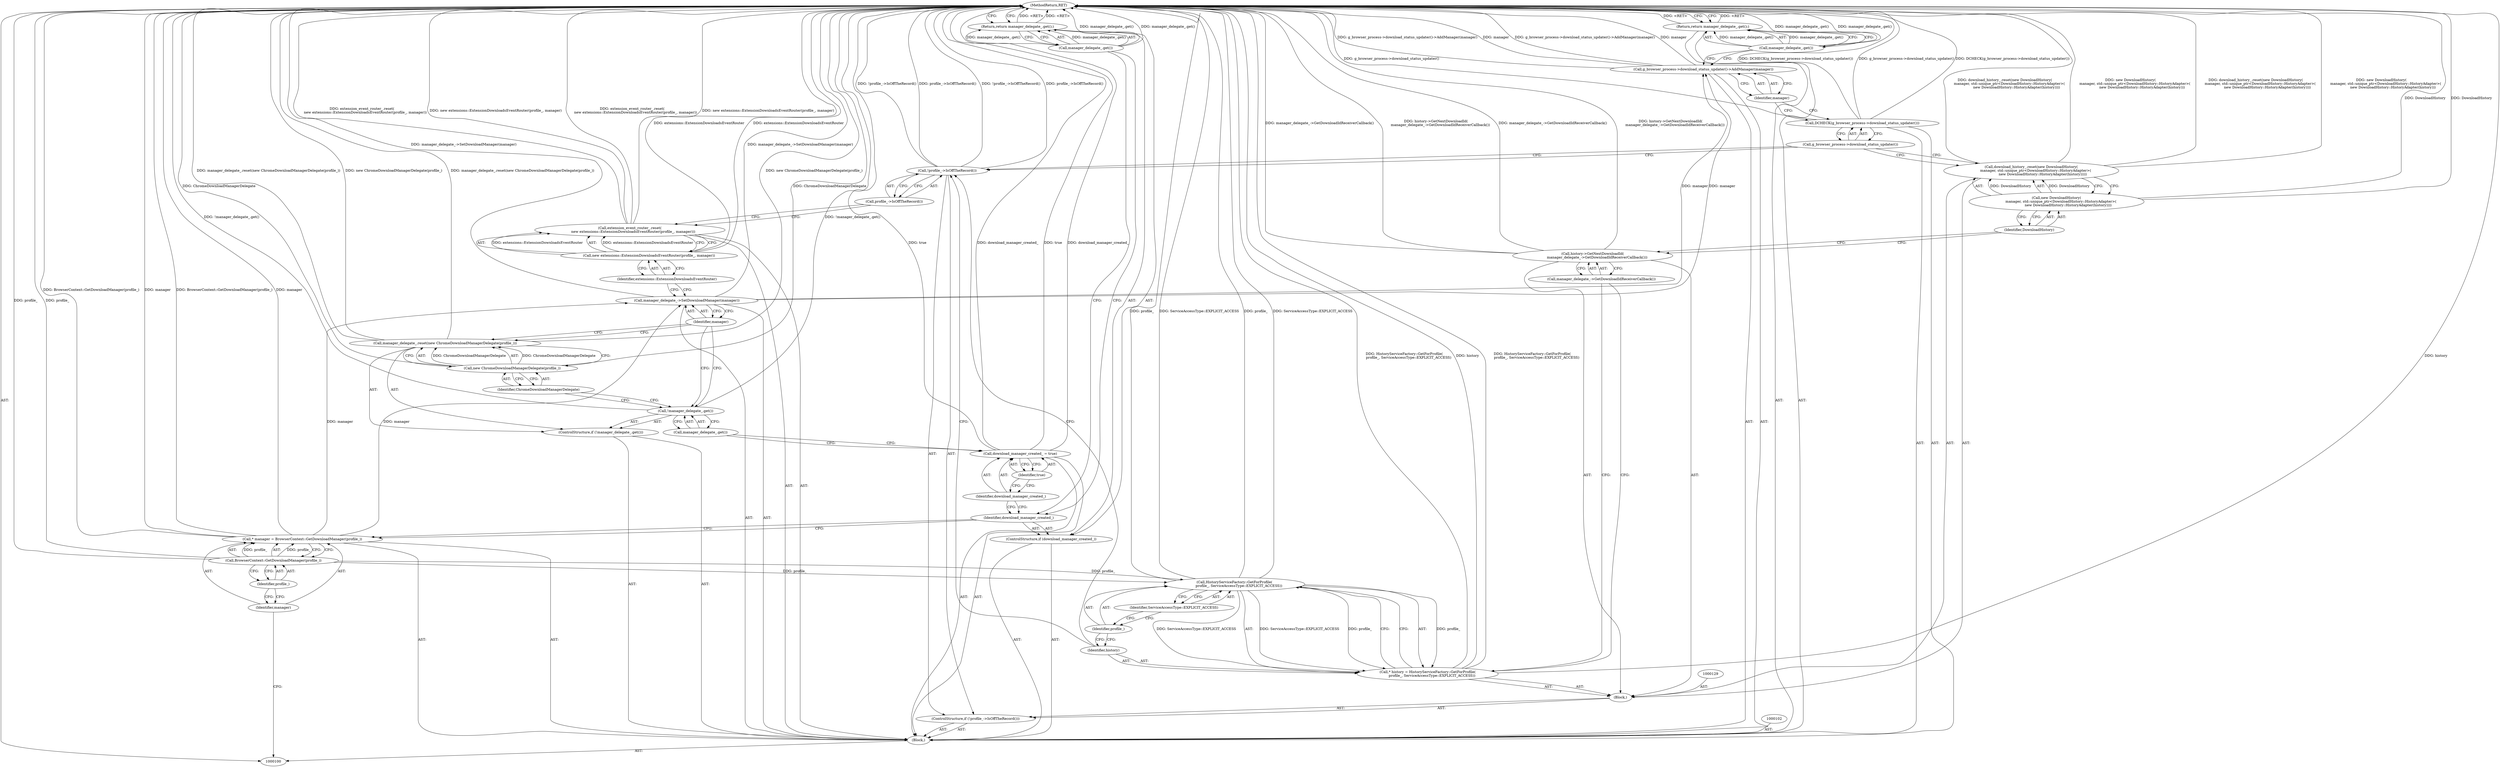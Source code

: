 digraph "0_Chrome_cbb2c0940d4e3914ccd74f6466ff4cb9e50e0e86_0" {
"1000146" [label="(MethodReturn,RET)"];
"1000101" [label="(Block,)"];
"1000120" [label="(Call,manager_delegate_->SetDownloadManager(manager))"];
"1000121" [label="(Identifier,manager)"];
"1000122" [label="(Call,extension_event_router_.reset(\n      new extensions::ExtensionDownloadsEventRouter(profile_, manager)))"];
"1000124" [label="(Identifier,extensions::ExtensionDownloadsEventRouter)"];
"1000123" [label="(Call,new extensions::ExtensionDownloadsEventRouter(profile_, manager))"];
"1000125" [label="(ControlStructure,if (!profile_->IsOffTheRecord()))"];
"1000126" [label="(Call,!profile_->IsOffTheRecord())"];
"1000127" [label="(Call,profile_->IsOffTheRecord())"];
"1000130" [label="(Call,* history = HistoryServiceFactory::GetForProfile(\n        profile_, ServiceAccessType::EXPLICIT_ACCESS))"];
"1000131" [label="(Identifier,history)"];
"1000132" [label="(Call,HistoryServiceFactory::GetForProfile(\n        profile_, ServiceAccessType::EXPLICIT_ACCESS))"];
"1000128" [label="(Block,)"];
"1000134" [label="(Identifier,ServiceAccessType::EXPLICIT_ACCESS)"];
"1000133" [label="(Identifier,profile_)"];
"1000103" [label="(Call,* manager = BrowserContext::GetDownloadManager(profile_))"];
"1000104" [label="(Identifier,manager)"];
"1000105" [label="(Call,BrowserContext::GetDownloadManager(profile_))"];
"1000106" [label="(Identifier,profile_)"];
"1000135" [label="(Call,history->GetNextDownloadId(\n        manager_delegate_->GetDownloadIdReceiverCallback()))"];
"1000136" [label="(Call,manager_delegate_->GetDownloadIdReceiverCallback())"];
"1000138" [label="(Call,new DownloadHistory(\n        manager, std::unique_ptr<DownloadHistory::HistoryAdapter>(\n                     new DownloadHistory::HistoryAdapter(history))))"];
"1000139" [label="(Identifier,DownloadHistory)"];
"1000137" [label="(Call,download_history_.reset(new DownloadHistory(\n        manager, std::unique_ptr<DownloadHistory::HistoryAdapter>(\n                     new DownloadHistory::HistoryAdapter(history)))))"];
"1000107" [label="(ControlStructure,if (download_manager_created_))"];
"1000108" [label="(Identifier,download_manager_created_)"];
"1000140" [label="(Call,DCHECK(g_browser_process->download_status_updater()))"];
"1000141" [label="(Call,g_browser_process->download_status_updater())"];
"1000142" [label="(Call,g_browser_process->download_status_updater()->AddManager(manager))"];
"1000143" [label="(Identifier,manager)"];
"1000145" [label="(Call,manager_delegate_.get())"];
"1000144" [label="(Return,return manager_delegate_.get();)"];
"1000110" [label="(Call,manager_delegate_.get())"];
"1000109" [label="(Return,return manager_delegate_.get();)"];
"1000111" [label="(Call,download_manager_created_ = true)"];
"1000112" [label="(Identifier,download_manager_created_)"];
"1000113" [label="(Identifier,true)"];
"1000114" [label="(ControlStructure,if (!manager_delegate_.get()))"];
"1000115" [label="(Call,!manager_delegate_.get())"];
"1000116" [label="(Call,manager_delegate_.get())"];
"1000118" [label="(Call,new ChromeDownloadManagerDelegate(profile_))"];
"1000119" [label="(Identifier,ChromeDownloadManagerDelegate)"];
"1000117" [label="(Call,manager_delegate_.reset(new ChromeDownloadManagerDelegate(profile_)))"];
"1000146" -> "1000100"  [label="AST: "];
"1000146" -> "1000109"  [label="CFG: "];
"1000146" -> "1000144"  [label="CFG: "];
"1000144" -> "1000146"  [label="DDG: <RET>"];
"1000117" -> "1000146"  [label="DDG: manager_delegate_.reset(new ChromeDownloadManagerDelegate(profile_))"];
"1000117" -> "1000146"  [label="DDG: new ChromeDownloadManagerDelegate(profile_)"];
"1000142" -> "1000146"  [label="DDG: g_browser_process->download_status_updater()->AddManager(manager)"];
"1000142" -> "1000146"  [label="DDG: manager"];
"1000103" -> "1000146"  [label="DDG: manager"];
"1000103" -> "1000146"  [label="DDG: BrowserContext::GetDownloadManager(profile_)"];
"1000140" -> "1000146"  [label="DDG: DCHECK(g_browser_process->download_status_updater())"];
"1000140" -> "1000146"  [label="DDG: g_browser_process->download_status_updater()"];
"1000115" -> "1000146"  [label="DDG: !manager_delegate_.get()"];
"1000126" -> "1000146"  [label="DDG: profile_->IsOffTheRecord()"];
"1000126" -> "1000146"  [label="DDG: !profile_->IsOffTheRecord()"];
"1000137" -> "1000146"  [label="DDG: new DownloadHistory(\n        manager, std::unique_ptr<DownloadHistory::HistoryAdapter>(\n                     new DownloadHistory::HistoryAdapter(history)))"];
"1000137" -> "1000146"  [label="DDG: download_history_.reset(new DownloadHistory(\n        manager, std::unique_ptr<DownloadHistory::HistoryAdapter>(\n                     new DownloadHistory::HistoryAdapter(history))))"];
"1000118" -> "1000146"  [label="DDG: ChromeDownloadManagerDelegate"];
"1000122" -> "1000146"  [label="DDG: new extensions::ExtensionDownloadsEventRouter(profile_, manager)"];
"1000122" -> "1000146"  [label="DDG: extension_event_router_.reset(\n      new extensions::ExtensionDownloadsEventRouter(profile_, manager))"];
"1000130" -> "1000146"  [label="DDG: HistoryServiceFactory::GetForProfile(\n        profile_, ServiceAccessType::EXPLICIT_ACCESS)"];
"1000130" -> "1000146"  [label="DDG: history"];
"1000138" -> "1000146"  [label="DDG: DownloadHistory"];
"1000132" -> "1000146"  [label="DDG: ServiceAccessType::EXPLICIT_ACCESS"];
"1000132" -> "1000146"  [label="DDG: profile_"];
"1000111" -> "1000146"  [label="DDG: download_manager_created_"];
"1000111" -> "1000146"  [label="DDG: true"];
"1000135" -> "1000146"  [label="DDG: history->GetNextDownloadId(\n        manager_delegate_->GetDownloadIdReceiverCallback())"];
"1000135" -> "1000146"  [label="DDG: manager_delegate_->GetDownloadIdReceiverCallback()"];
"1000110" -> "1000146"  [label="DDG: manager_delegate_.get()"];
"1000120" -> "1000146"  [label="DDG: manager_delegate_->SetDownloadManager(manager)"];
"1000145" -> "1000146"  [label="DDG: manager_delegate_.get()"];
"1000105" -> "1000146"  [label="DDG: profile_"];
"1000123" -> "1000146"  [label="DDG: extensions::ExtensionDownloadsEventRouter"];
"1000109" -> "1000146"  [label="DDG: <RET>"];
"1000101" -> "1000100"  [label="AST: "];
"1000102" -> "1000101"  [label="AST: "];
"1000103" -> "1000101"  [label="AST: "];
"1000107" -> "1000101"  [label="AST: "];
"1000111" -> "1000101"  [label="AST: "];
"1000114" -> "1000101"  [label="AST: "];
"1000120" -> "1000101"  [label="AST: "];
"1000122" -> "1000101"  [label="AST: "];
"1000125" -> "1000101"  [label="AST: "];
"1000140" -> "1000101"  [label="AST: "];
"1000142" -> "1000101"  [label="AST: "];
"1000144" -> "1000101"  [label="AST: "];
"1000120" -> "1000101"  [label="AST: "];
"1000120" -> "1000121"  [label="CFG: "];
"1000121" -> "1000120"  [label="AST: "];
"1000124" -> "1000120"  [label="CFG: "];
"1000120" -> "1000146"  [label="DDG: manager_delegate_->SetDownloadManager(manager)"];
"1000103" -> "1000120"  [label="DDG: manager"];
"1000120" -> "1000142"  [label="DDG: manager"];
"1000121" -> "1000120"  [label="AST: "];
"1000121" -> "1000117"  [label="CFG: "];
"1000121" -> "1000115"  [label="CFG: "];
"1000120" -> "1000121"  [label="CFG: "];
"1000122" -> "1000101"  [label="AST: "];
"1000122" -> "1000123"  [label="CFG: "];
"1000123" -> "1000122"  [label="AST: "];
"1000127" -> "1000122"  [label="CFG: "];
"1000122" -> "1000146"  [label="DDG: new extensions::ExtensionDownloadsEventRouter(profile_, manager)"];
"1000122" -> "1000146"  [label="DDG: extension_event_router_.reset(\n      new extensions::ExtensionDownloadsEventRouter(profile_, manager))"];
"1000123" -> "1000122"  [label="DDG: extensions::ExtensionDownloadsEventRouter"];
"1000124" -> "1000123"  [label="AST: "];
"1000124" -> "1000120"  [label="CFG: "];
"1000123" -> "1000124"  [label="CFG: "];
"1000123" -> "1000122"  [label="AST: "];
"1000123" -> "1000124"  [label="CFG: "];
"1000124" -> "1000123"  [label="AST: "];
"1000122" -> "1000123"  [label="CFG: "];
"1000123" -> "1000146"  [label="DDG: extensions::ExtensionDownloadsEventRouter"];
"1000123" -> "1000122"  [label="DDG: extensions::ExtensionDownloadsEventRouter"];
"1000125" -> "1000101"  [label="AST: "];
"1000126" -> "1000125"  [label="AST: "];
"1000128" -> "1000125"  [label="AST: "];
"1000126" -> "1000125"  [label="AST: "];
"1000126" -> "1000127"  [label="CFG: "];
"1000127" -> "1000126"  [label="AST: "];
"1000131" -> "1000126"  [label="CFG: "];
"1000141" -> "1000126"  [label="CFG: "];
"1000126" -> "1000146"  [label="DDG: profile_->IsOffTheRecord()"];
"1000126" -> "1000146"  [label="DDG: !profile_->IsOffTheRecord()"];
"1000127" -> "1000126"  [label="AST: "];
"1000127" -> "1000122"  [label="CFG: "];
"1000126" -> "1000127"  [label="CFG: "];
"1000130" -> "1000128"  [label="AST: "];
"1000130" -> "1000132"  [label="CFG: "];
"1000131" -> "1000130"  [label="AST: "];
"1000132" -> "1000130"  [label="AST: "];
"1000136" -> "1000130"  [label="CFG: "];
"1000130" -> "1000146"  [label="DDG: HistoryServiceFactory::GetForProfile(\n        profile_, ServiceAccessType::EXPLICIT_ACCESS)"];
"1000130" -> "1000146"  [label="DDG: history"];
"1000132" -> "1000130"  [label="DDG: profile_"];
"1000132" -> "1000130"  [label="DDG: ServiceAccessType::EXPLICIT_ACCESS"];
"1000131" -> "1000130"  [label="AST: "];
"1000131" -> "1000126"  [label="CFG: "];
"1000133" -> "1000131"  [label="CFG: "];
"1000132" -> "1000130"  [label="AST: "];
"1000132" -> "1000134"  [label="CFG: "];
"1000133" -> "1000132"  [label="AST: "];
"1000134" -> "1000132"  [label="AST: "];
"1000130" -> "1000132"  [label="CFG: "];
"1000132" -> "1000146"  [label="DDG: ServiceAccessType::EXPLICIT_ACCESS"];
"1000132" -> "1000146"  [label="DDG: profile_"];
"1000132" -> "1000130"  [label="DDG: profile_"];
"1000132" -> "1000130"  [label="DDG: ServiceAccessType::EXPLICIT_ACCESS"];
"1000105" -> "1000132"  [label="DDG: profile_"];
"1000128" -> "1000125"  [label="AST: "];
"1000129" -> "1000128"  [label="AST: "];
"1000130" -> "1000128"  [label="AST: "];
"1000135" -> "1000128"  [label="AST: "];
"1000137" -> "1000128"  [label="AST: "];
"1000134" -> "1000132"  [label="AST: "];
"1000134" -> "1000133"  [label="CFG: "];
"1000132" -> "1000134"  [label="CFG: "];
"1000133" -> "1000132"  [label="AST: "];
"1000133" -> "1000131"  [label="CFG: "];
"1000134" -> "1000133"  [label="CFG: "];
"1000103" -> "1000101"  [label="AST: "];
"1000103" -> "1000105"  [label="CFG: "];
"1000104" -> "1000103"  [label="AST: "];
"1000105" -> "1000103"  [label="AST: "];
"1000108" -> "1000103"  [label="CFG: "];
"1000103" -> "1000146"  [label="DDG: manager"];
"1000103" -> "1000146"  [label="DDG: BrowserContext::GetDownloadManager(profile_)"];
"1000105" -> "1000103"  [label="DDG: profile_"];
"1000103" -> "1000120"  [label="DDG: manager"];
"1000104" -> "1000103"  [label="AST: "];
"1000104" -> "1000100"  [label="CFG: "];
"1000106" -> "1000104"  [label="CFG: "];
"1000105" -> "1000103"  [label="AST: "];
"1000105" -> "1000106"  [label="CFG: "];
"1000106" -> "1000105"  [label="AST: "];
"1000103" -> "1000105"  [label="CFG: "];
"1000105" -> "1000146"  [label="DDG: profile_"];
"1000105" -> "1000103"  [label="DDG: profile_"];
"1000105" -> "1000132"  [label="DDG: profile_"];
"1000106" -> "1000105"  [label="AST: "];
"1000106" -> "1000104"  [label="CFG: "];
"1000105" -> "1000106"  [label="CFG: "];
"1000135" -> "1000128"  [label="AST: "];
"1000135" -> "1000136"  [label="CFG: "];
"1000136" -> "1000135"  [label="AST: "];
"1000139" -> "1000135"  [label="CFG: "];
"1000135" -> "1000146"  [label="DDG: history->GetNextDownloadId(\n        manager_delegate_->GetDownloadIdReceiverCallback())"];
"1000135" -> "1000146"  [label="DDG: manager_delegate_->GetDownloadIdReceiverCallback()"];
"1000136" -> "1000135"  [label="AST: "];
"1000136" -> "1000130"  [label="CFG: "];
"1000135" -> "1000136"  [label="CFG: "];
"1000138" -> "1000137"  [label="AST: "];
"1000138" -> "1000139"  [label="CFG: "];
"1000139" -> "1000138"  [label="AST: "];
"1000137" -> "1000138"  [label="CFG: "];
"1000138" -> "1000146"  [label="DDG: DownloadHistory"];
"1000138" -> "1000137"  [label="DDG: DownloadHistory"];
"1000139" -> "1000138"  [label="AST: "];
"1000139" -> "1000135"  [label="CFG: "];
"1000138" -> "1000139"  [label="CFG: "];
"1000137" -> "1000128"  [label="AST: "];
"1000137" -> "1000138"  [label="CFG: "];
"1000138" -> "1000137"  [label="AST: "];
"1000141" -> "1000137"  [label="CFG: "];
"1000137" -> "1000146"  [label="DDG: new DownloadHistory(\n        manager, std::unique_ptr<DownloadHistory::HistoryAdapter>(\n                     new DownloadHistory::HistoryAdapter(history)))"];
"1000137" -> "1000146"  [label="DDG: download_history_.reset(new DownloadHistory(\n        manager, std::unique_ptr<DownloadHistory::HistoryAdapter>(\n                     new DownloadHistory::HistoryAdapter(history))))"];
"1000138" -> "1000137"  [label="DDG: DownloadHistory"];
"1000107" -> "1000101"  [label="AST: "];
"1000108" -> "1000107"  [label="AST: "];
"1000109" -> "1000107"  [label="AST: "];
"1000108" -> "1000107"  [label="AST: "];
"1000108" -> "1000103"  [label="CFG: "];
"1000110" -> "1000108"  [label="CFG: "];
"1000112" -> "1000108"  [label="CFG: "];
"1000140" -> "1000101"  [label="AST: "];
"1000140" -> "1000141"  [label="CFG: "];
"1000141" -> "1000140"  [label="AST: "];
"1000143" -> "1000140"  [label="CFG: "];
"1000140" -> "1000146"  [label="DDG: DCHECK(g_browser_process->download_status_updater())"];
"1000140" -> "1000146"  [label="DDG: g_browser_process->download_status_updater()"];
"1000141" -> "1000140"  [label="AST: "];
"1000141" -> "1000137"  [label="CFG: "];
"1000141" -> "1000126"  [label="CFG: "];
"1000140" -> "1000141"  [label="CFG: "];
"1000142" -> "1000101"  [label="AST: "];
"1000142" -> "1000143"  [label="CFG: "];
"1000143" -> "1000142"  [label="AST: "];
"1000145" -> "1000142"  [label="CFG: "];
"1000142" -> "1000146"  [label="DDG: g_browser_process->download_status_updater()->AddManager(manager)"];
"1000142" -> "1000146"  [label="DDG: manager"];
"1000120" -> "1000142"  [label="DDG: manager"];
"1000143" -> "1000142"  [label="AST: "];
"1000143" -> "1000140"  [label="CFG: "];
"1000142" -> "1000143"  [label="CFG: "];
"1000145" -> "1000144"  [label="AST: "];
"1000145" -> "1000142"  [label="CFG: "];
"1000144" -> "1000145"  [label="CFG: "];
"1000145" -> "1000146"  [label="DDG: manager_delegate_.get()"];
"1000145" -> "1000144"  [label="DDG: manager_delegate_.get()"];
"1000144" -> "1000101"  [label="AST: "];
"1000144" -> "1000145"  [label="CFG: "];
"1000145" -> "1000144"  [label="AST: "];
"1000146" -> "1000144"  [label="CFG: "];
"1000144" -> "1000146"  [label="DDG: <RET>"];
"1000145" -> "1000144"  [label="DDG: manager_delegate_.get()"];
"1000110" -> "1000109"  [label="AST: "];
"1000110" -> "1000108"  [label="CFG: "];
"1000109" -> "1000110"  [label="CFG: "];
"1000110" -> "1000146"  [label="DDG: manager_delegate_.get()"];
"1000110" -> "1000109"  [label="DDG: manager_delegate_.get()"];
"1000109" -> "1000107"  [label="AST: "];
"1000109" -> "1000110"  [label="CFG: "];
"1000110" -> "1000109"  [label="AST: "];
"1000146" -> "1000109"  [label="CFG: "];
"1000109" -> "1000146"  [label="DDG: <RET>"];
"1000110" -> "1000109"  [label="DDG: manager_delegate_.get()"];
"1000111" -> "1000101"  [label="AST: "];
"1000111" -> "1000113"  [label="CFG: "];
"1000112" -> "1000111"  [label="AST: "];
"1000113" -> "1000111"  [label="AST: "];
"1000116" -> "1000111"  [label="CFG: "];
"1000111" -> "1000146"  [label="DDG: download_manager_created_"];
"1000111" -> "1000146"  [label="DDG: true"];
"1000112" -> "1000111"  [label="AST: "];
"1000112" -> "1000108"  [label="CFG: "];
"1000113" -> "1000112"  [label="CFG: "];
"1000113" -> "1000111"  [label="AST: "];
"1000113" -> "1000112"  [label="CFG: "];
"1000111" -> "1000113"  [label="CFG: "];
"1000114" -> "1000101"  [label="AST: "];
"1000115" -> "1000114"  [label="AST: "];
"1000117" -> "1000114"  [label="AST: "];
"1000115" -> "1000114"  [label="AST: "];
"1000115" -> "1000116"  [label="CFG: "];
"1000116" -> "1000115"  [label="AST: "];
"1000119" -> "1000115"  [label="CFG: "];
"1000121" -> "1000115"  [label="CFG: "];
"1000115" -> "1000146"  [label="DDG: !manager_delegate_.get()"];
"1000116" -> "1000115"  [label="AST: "];
"1000116" -> "1000111"  [label="CFG: "];
"1000115" -> "1000116"  [label="CFG: "];
"1000118" -> "1000117"  [label="AST: "];
"1000118" -> "1000119"  [label="CFG: "];
"1000119" -> "1000118"  [label="AST: "];
"1000117" -> "1000118"  [label="CFG: "];
"1000118" -> "1000146"  [label="DDG: ChromeDownloadManagerDelegate"];
"1000118" -> "1000117"  [label="DDG: ChromeDownloadManagerDelegate"];
"1000119" -> "1000118"  [label="AST: "];
"1000119" -> "1000115"  [label="CFG: "];
"1000118" -> "1000119"  [label="CFG: "];
"1000117" -> "1000114"  [label="AST: "];
"1000117" -> "1000118"  [label="CFG: "];
"1000118" -> "1000117"  [label="AST: "];
"1000121" -> "1000117"  [label="CFG: "];
"1000117" -> "1000146"  [label="DDG: manager_delegate_.reset(new ChromeDownloadManagerDelegate(profile_))"];
"1000117" -> "1000146"  [label="DDG: new ChromeDownloadManagerDelegate(profile_)"];
"1000118" -> "1000117"  [label="DDG: ChromeDownloadManagerDelegate"];
}
